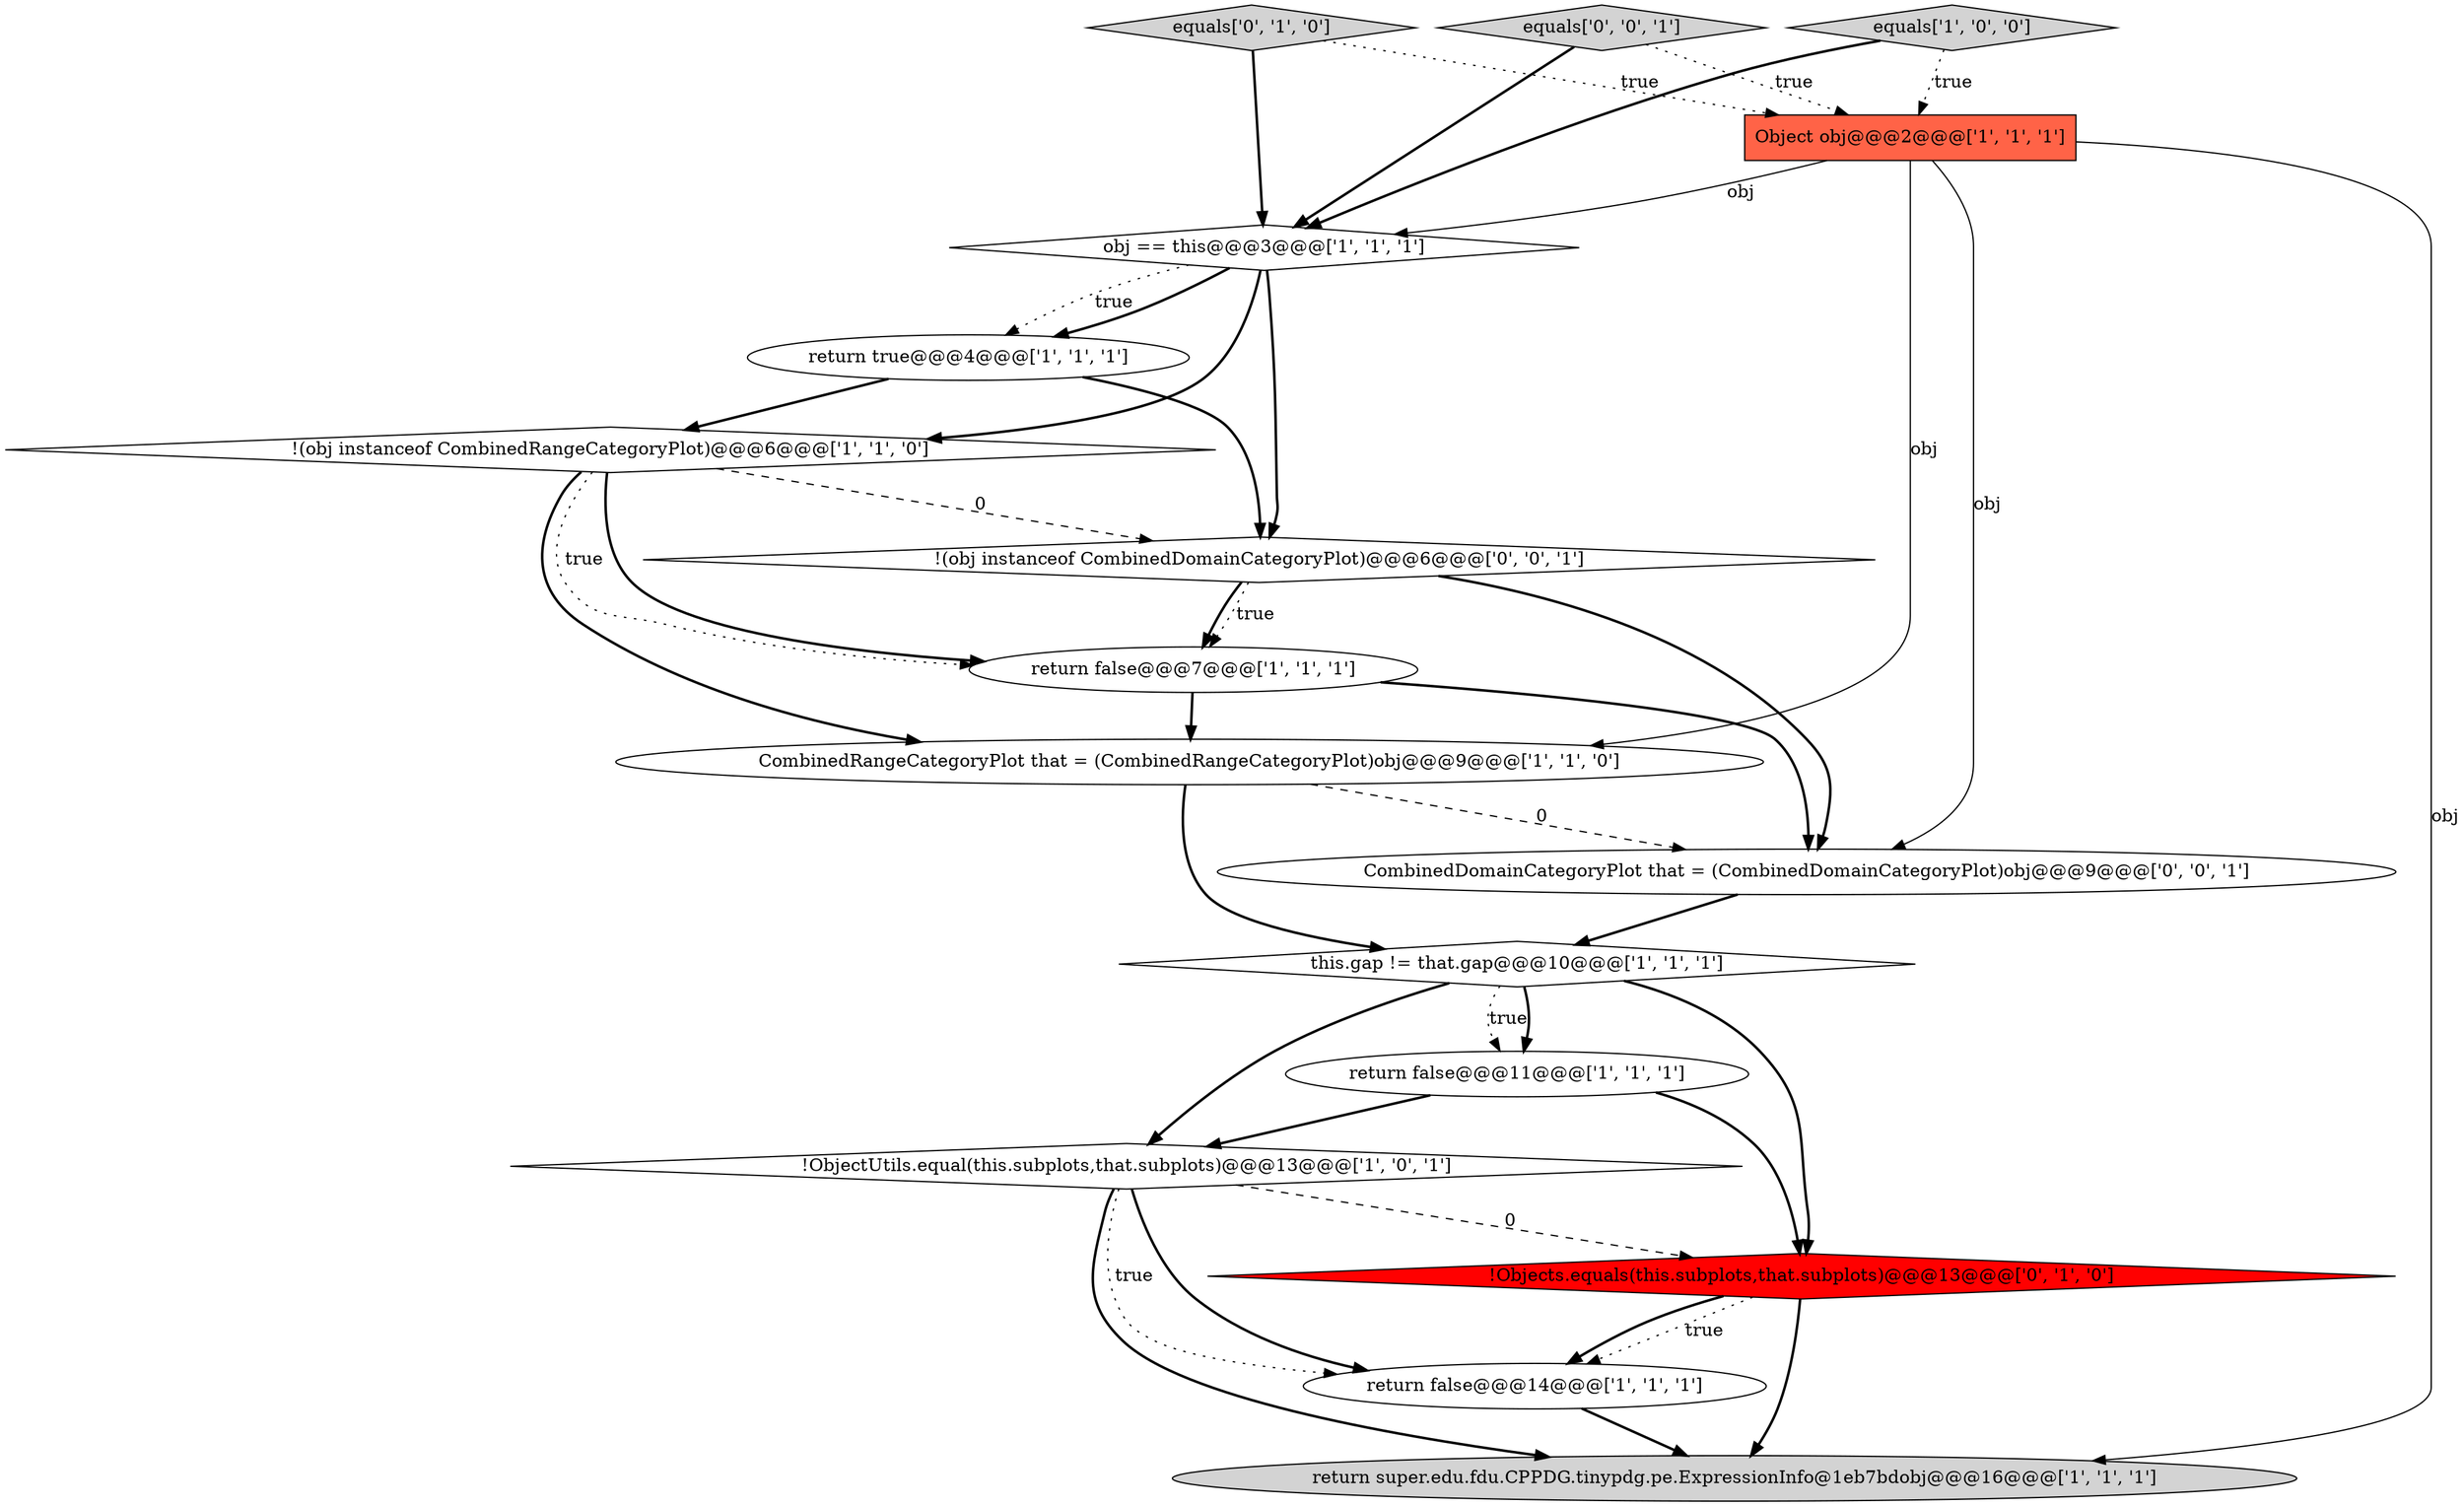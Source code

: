 digraph {
5 [style = filled, label = "equals['1', '0', '0']", fillcolor = lightgray, shape = diamond image = "AAA0AAABBB1BBB"];
7 [style = filled, label = "!(obj instanceof CombinedRangeCategoryPlot)@@@6@@@['1', '1', '0']", fillcolor = white, shape = diamond image = "AAA0AAABBB1BBB"];
1 [style = filled, label = "return false@@@11@@@['1', '1', '1']", fillcolor = white, shape = ellipse image = "AAA0AAABBB1BBB"];
10 [style = filled, label = "return true@@@4@@@['1', '1', '1']", fillcolor = white, shape = ellipse image = "AAA0AAABBB1BBB"];
8 [style = filled, label = "!ObjectUtils.equal(this.subplots,that.subplots)@@@13@@@['1', '0', '1']", fillcolor = white, shape = diamond image = "AAA0AAABBB1BBB"];
12 [style = filled, label = "!Objects.equals(this.subplots,that.subplots)@@@13@@@['0', '1', '0']", fillcolor = red, shape = diamond image = "AAA1AAABBB2BBB"];
3 [style = filled, label = "CombinedRangeCategoryPlot that = (CombinedRangeCategoryPlot)obj@@@9@@@['1', '1', '0']", fillcolor = white, shape = ellipse image = "AAA0AAABBB1BBB"];
9 [style = filled, label = "this.gap != that.gap@@@10@@@['1', '1', '1']", fillcolor = white, shape = diamond image = "AAA0AAABBB1BBB"];
14 [style = filled, label = "CombinedDomainCategoryPlot that = (CombinedDomainCategoryPlot)obj@@@9@@@['0', '0', '1']", fillcolor = white, shape = ellipse image = "AAA0AAABBB3BBB"];
16 [style = filled, label = "!(obj instanceof CombinedDomainCategoryPlot)@@@6@@@['0', '0', '1']", fillcolor = white, shape = diamond image = "AAA0AAABBB3BBB"];
6 [style = filled, label = "Object obj@@@2@@@['1', '1', '1']", fillcolor = tomato, shape = box image = "AAA0AAABBB1BBB"];
15 [style = filled, label = "equals['0', '0', '1']", fillcolor = lightgray, shape = diamond image = "AAA0AAABBB3BBB"];
4 [style = filled, label = "return super.edu.fdu.CPPDG.tinypdg.pe.ExpressionInfo@1eb7bdobj@@@16@@@['1', '1', '1']", fillcolor = lightgray, shape = ellipse image = "AAA0AAABBB1BBB"];
11 [style = filled, label = "return false@@@7@@@['1', '1', '1']", fillcolor = white, shape = ellipse image = "AAA0AAABBB1BBB"];
2 [style = filled, label = "return false@@@14@@@['1', '1', '1']", fillcolor = white, shape = ellipse image = "AAA0AAABBB1BBB"];
0 [style = filled, label = "obj == this@@@3@@@['1', '1', '1']", fillcolor = white, shape = diamond image = "AAA0AAABBB1BBB"];
13 [style = filled, label = "equals['0', '1', '0']", fillcolor = lightgray, shape = diamond image = "AAA0AAABBB2BBB"];
13->6 [style = dotted, label="true"];
0->16 [style = bold, label=""];
7->11 [style = bold, label=""];
1->8 [style = bold, label=""];
6->3 [style = solid, label="obj"];
16->11 [style = bold, label=""];
0->10 [style = dotted, label="true"];
11->14 [style = bold, label=""];
7->16 [style = dashed, label="0"];
8->2 [style = dotted, label="true"];
12->2 [style = dotted, label="true"];
5->6 [style = dotted, label="true"];
8->12 [style = dashed, label="0"];
9->8 [style = bold, label=""];
2->4 [style = bold, label=""];
6->14 [style = solid, label="obj"];
10->7 [style = bold, label=""];
7->3 [style = bold, label=""];
0->7 [style = bold, label=""];
3->9 [style = bold, label=""];
12->2 [style = bold, label=""];
0->10 [style = bold, label=""];
7->11 [style = dotted, label="true"];
10->16 [style = bold, label=""];
8->2 [style = bold, label=""];
5->0 [style = bold, label=""];
11->3 [style = bold, label=""];
12->4 [style = bold, label=""];
15->6 [style = dotted, label="true"];
15->0 [style = bold, label=""];
6->4 [style = solid, label="obj"];
9->1 [style = dotted, label="true"];
1->12 [style = bold, label=""];
16->14 [style = bold, label=""];
14->9 [style = bold, label=""];
9->12 [style = bold, label=""];
8->4 [style = bold, label=""];
3->14 [style = dashed, label="0"];
9->1 [style = bold, label=""];
6->0 [style = solid, label="obj"];
16->11 [style = dotted, label="true"];
13->0 [style = bold, label=""];
}
